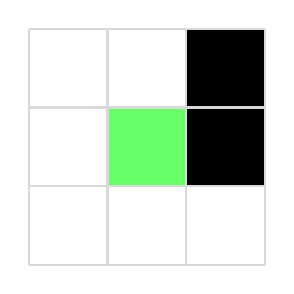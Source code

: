 \begin{tikzpicture}
  \fill[green!60] (1,1) rectangle (2,2);
  \fill[black] (2,1) rectangle (3,2);
  \fill[black] (2,2) rectangle (3,3);
  \draw[thick,step=1cm,color=gray!30] (0, 0) grid (3,3);
\end{tikzpicture}
